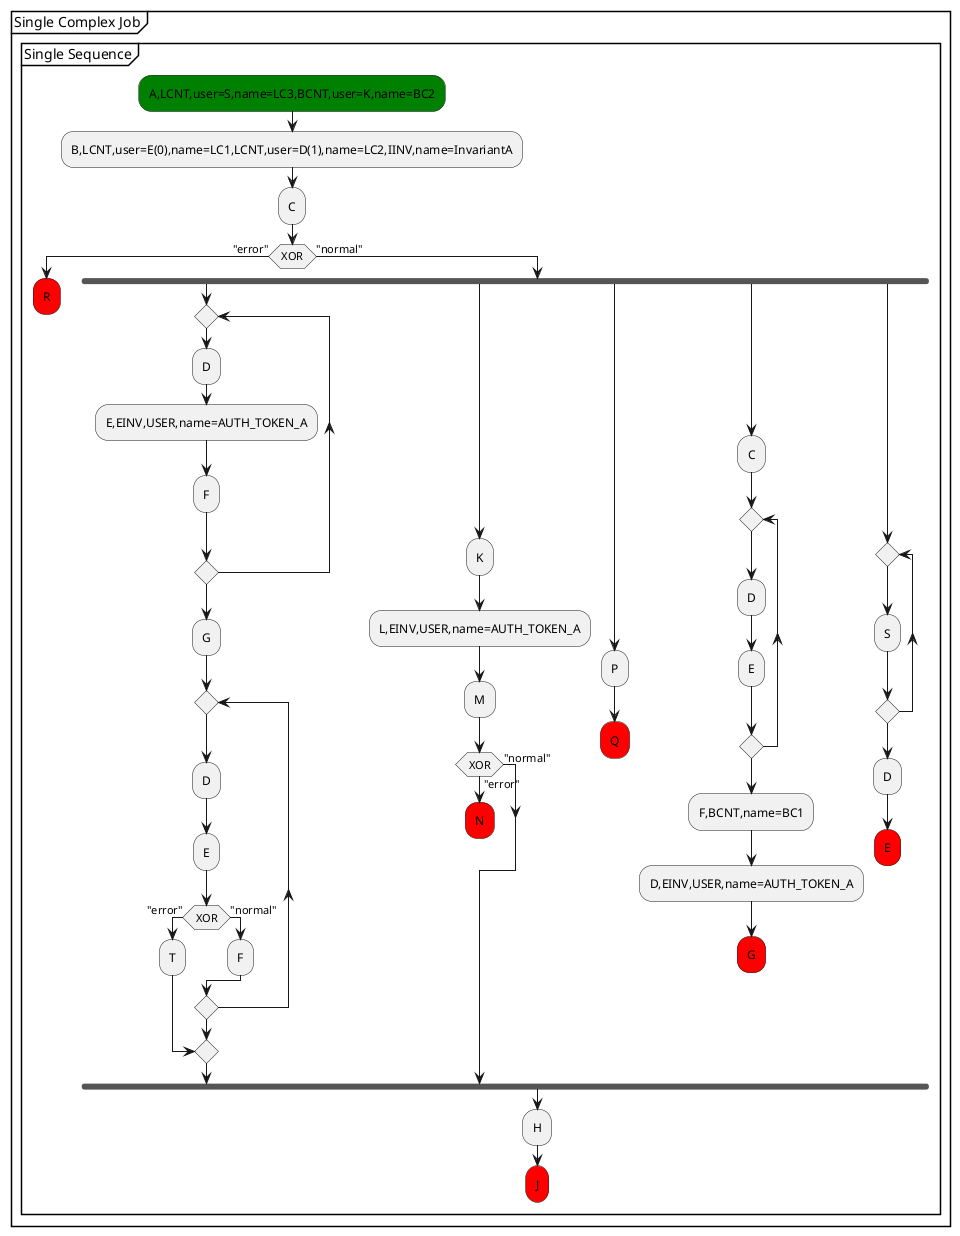 @startuml
partition "Single Complex Job" {
group "Single Sequence"

  #green:A,LCNT,user=S,name=LC3,BCNT,user=K,name=BC2;
  :B,LCNT,user=E(0),name=LC1,LCNT,user=D(1),name=LC2,IINV,name=InvariantA;
  :C;
  if (XOR) then ("error")
    #red:R;
    detach
  else ("normal")
    fork
      repeat
        :D;
        :E,EINV,USER,name=AUTH_TOKEN_A;
        :F;
      repeat while
      :G;
      repeat
        :D;
        :E;
        if (XOR) then ("error")
          :T;
          break
        else ("normal")
          :F;
        endif
      repeat while
    fork again
      :K;
      :L,EINV,USER,name=AUTH_TOKEN_A;
      :M;
      if (XOR) then ("error")
        #red:N;
        detach
      else ("normal")  
      endif    
    fork again
      :P;
      #red:Q;
      detach
    fork again
      :C;
      repeat
        :D;
        :E;
      repeat while
      :F,BCNT,name=BC1;
      :D,EINV,USER,name=AUTH_TOKEN_A;
      #red:G;
      detach
    fork again
      repeat
        :S;
      repeat while
      :D;
      #red:E;
      detach
    end fork
    :H;
    #red:J;
    detach
  endif
end group
}
@enduml